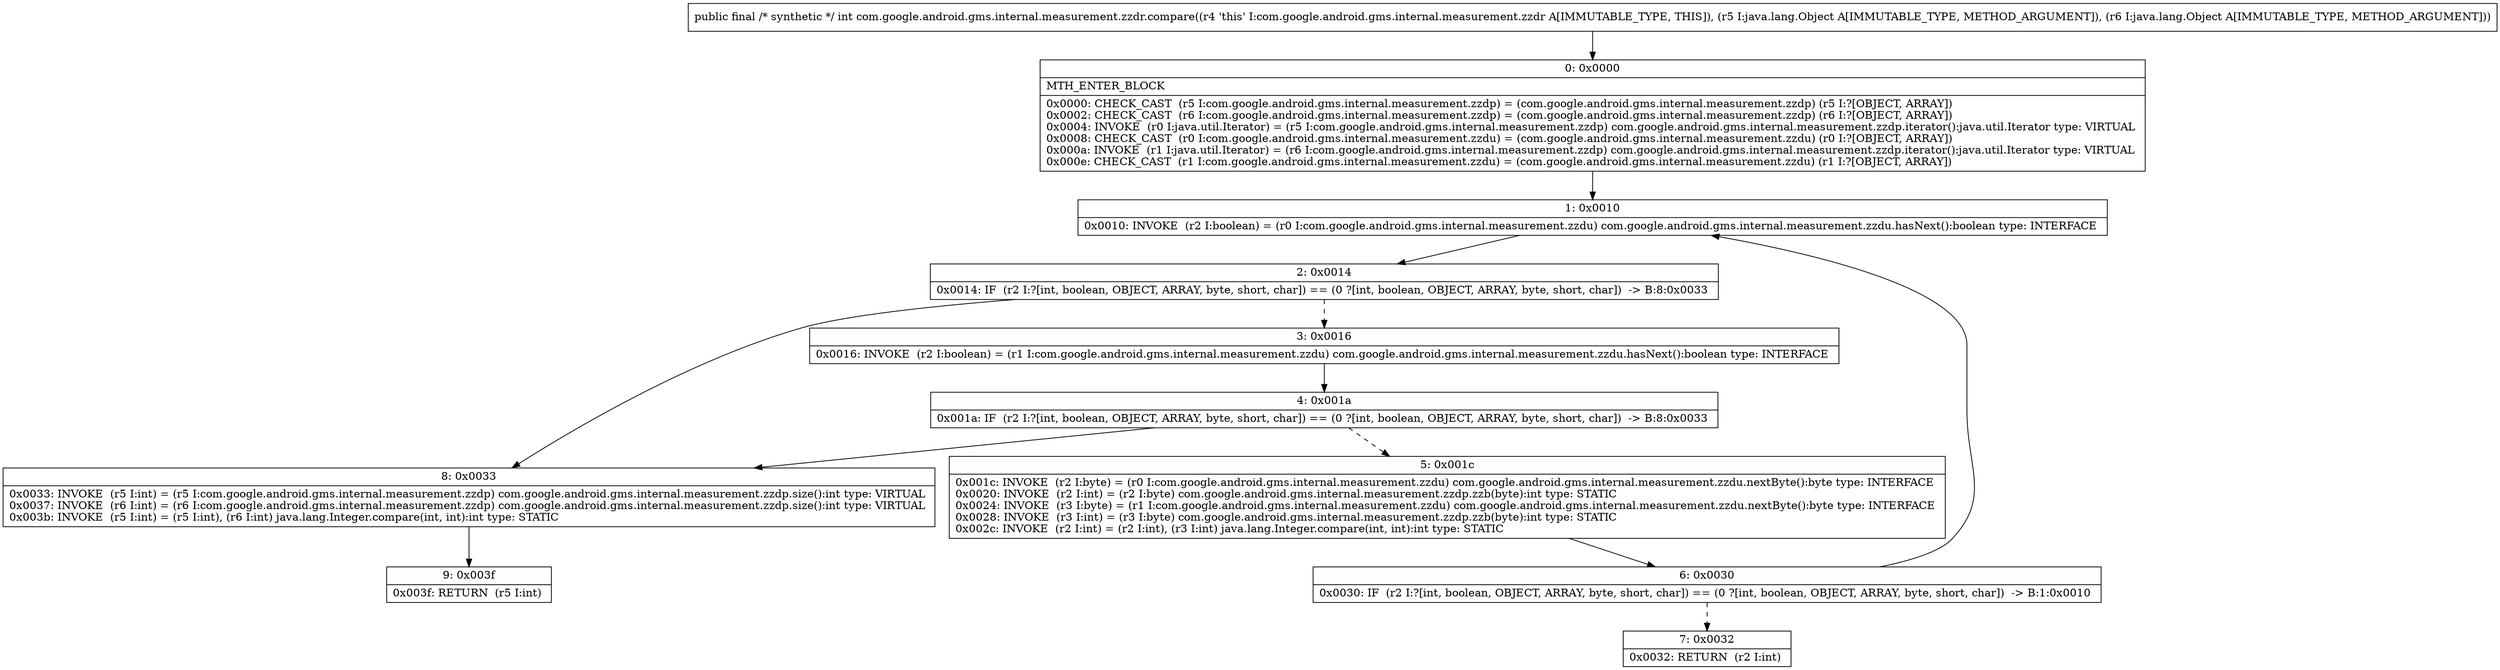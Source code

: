 digraph "CFG forcom.google.android.gms.internal.measurement.zzdr.compare(Ljava\/lang\/Object;Ljava\/lang\/Object;)I" {
Node_0 [shape=record,label="{0\:\ 0x0000|MTH_ENTER_BLOCK\l|0x0000: CHECK_CAST  (r5 I:com.google.android.gms.internal.measurement.zzdp) = (com.google.android.gms.internal.measurement.zzdp) (r5 I:?[OBJECT, ARRAY]) \l0x0002: CHECK_CAST  (r6 I:com.google.android.gms.internal.measurement.zzdp) = (com.google.android.gms.internal.measurement.zzdp) (r6 I:?[OBJECT, ARRAY]) \l0x0004: INVOKE  (r0 I:java.util.Iterator) = (r5 I:com.google.android.gms.internal.measurement.zzdp) com.google.android.gms.internal.measurement.zzdp.iterator():java.util.Iterator type: VIRTUAL \l0x0008: CHECK_CAST  (r0 I:com.google.android.gms.internal.measurement.zzdu) = (com.google.android.gms.internal.measurement.zzdu) (r0 I:?[OBJECT, ARRAY]) \l0x000a: INVOKE  (r1 I:java.util.Iterator) = (r6 I:com.google.android.gms.internal.measurement.zzdp) com.google.android.gms.internal.measurement.zzdp.iterator():java.util.Iterator type: VIRTUAL \l0x000e: CHECK_CAST  (r1 I:com.google.android.gms.internal.measurement.zzdu) = (com.google.android.gms.internal.measurement.zzdu) (r1 I:?[OBJECT, ARRAY]) \l}"];
Node_1 [shape=record,label="{1\:\ 0x0010|0x0010: INVOKE  (r2 I:boolean) = (r0 I:com.google.android.gms.internal.measurement.zzdu) com.google.android.gms.internal.measurement.zzdu.hasNext():boolean type: INTERFACE \l}"];
Node_2 [shape=record,label="{2\:\ 0x0014|0x0014: IF  (r2 I:?[int, boolean, OBJECT, ARRAY, byte, short, char]) == (0 ?[int, boolean, OBJECT, ARRAY, byte, short, char])  \-\> B:8:0x0033 \l}"];
Node_3 [shape=record,label="{3\:\ 0x0016|0x0016: INVOKE  (r2 I:boolean) = (r1 I:com.google.android.gms.internal.measurement.zzdu) com.google.android.gms.internal.measurement.zzdu.hasNext():boolean type: INTERFACE \l}"];
Node_4 [shape=record,label="{4\:\ 0x001a|0x001a: IF  (r2 I:?[int, boolean, OBJECT, ARRAY, byte, short, char]) == (0 ?[int, boolean, OBJECT, ARRAY, byte, short, char])  \-\> B:8:0x0033 \l}"];
Node_5 [shape=record,label="{5\:\ 0x001c|0x001c: INVOKE  (r2 I:byte) = (r0 I:com.google.android.gms.internal.measurement.zzdu) com.google.android.gms.internal.measurement.zzdu.nextByte():byte type: INTERFACE \l0x0020: INVOKE  (r2 I:int) = (r2 I:byte) com.google.android.gms.internal.measurement.zzdp.zzb(byte):int type: STATIC \l0x0024: INVOKE  (r3 I:byte) = (r1 I:com.google.android.gms.internal.measurement.zzdu) com.google.android.gms.internal.measurement.zzdu.nextByte():byte type: INTERFACE \l0x0028: INVOKE  (r3 I:int) = (r3 I:byte) com.google.android.gms.internal.measurement.zzdp.zzb(byte):int type: STATIC \l0x002c: INVOKE  (r2 I:int) = (r2 I:int), (r3 I:int) java.lang.Integer.compare(int, int):int type: STATIC \l}"];
Node_6 [shape=record,label="{6\:\ 0x0030|0x0030: IF  (r2 I:?[int, boolean, OBJECT, ARRAY, byte, short, char]) == (0 ?[int, boolean, OBJECT, ARRAY, byte, short, char])  \-\> B:1:0x0010 \l}"];
Node_7 [shape=record,label="{7\:\ 0x0032|0x0032: RETURN  (r2 I:int) \l}"];
Node_8 [shape=record,label="{8\:\ 0x0033|0x0033: INVOKE  (r5 I:int) = (r5 I:com.google.android.gms.internal.measurement.zzdp) com.google.android.gms.internal.measurement.zzdp.size():int type: VIRTUAL \l0x0037: INVOKE  (r6 I:int) = (r6 I:com.google.android.gms.internal.measurement.zzdp) com.google.android.gms.internal.measurement.zzdp.size():int type: VIRTUAL \l0x003b: INVOKE  (r5 I:int) = (r5 I:int), (r6 I:int) java.lang.Integer.compare(int, int):int type: STATIC \l}"];
Node_9 [shape=record,label="{9\:\ 0x003f|0x003f: RETURN  (r5 I:int) \l}"];
MethodNode[shape=record,label="{public final \/* synthetic *\/ int com.google.android.gms.internal.measurement.zzdr.compare((r4 'this' I:com.google.android.gms.internal.measurement.zzdr A[IMMUTABLE_TYPE, THIS]), (r5 I:java.lang.Object A[IMMUTABLE_TYPE, METHOD_ARGUMENT]), (r6 I:java.lang.Object A[IMMUTABLE_TYPE, METHOD_ARGUMENT])) }"];
MethodNode -> Node_0;
Node_0 -> Node_1;
Node_1 -> Node_2;
Node_2 -> Node_3[style=dashed];
Node_2 -> Node_8;
Node_3 -> Node_4;
Node_4 -> Node_5[style=dashed];
Node_4 -> Node_8;
Node_5 -> Node_6;
Node_6 -> Node_1;
Node_6 -> Node_7[style=dashed];
Node_8 -> Node_9;
}

